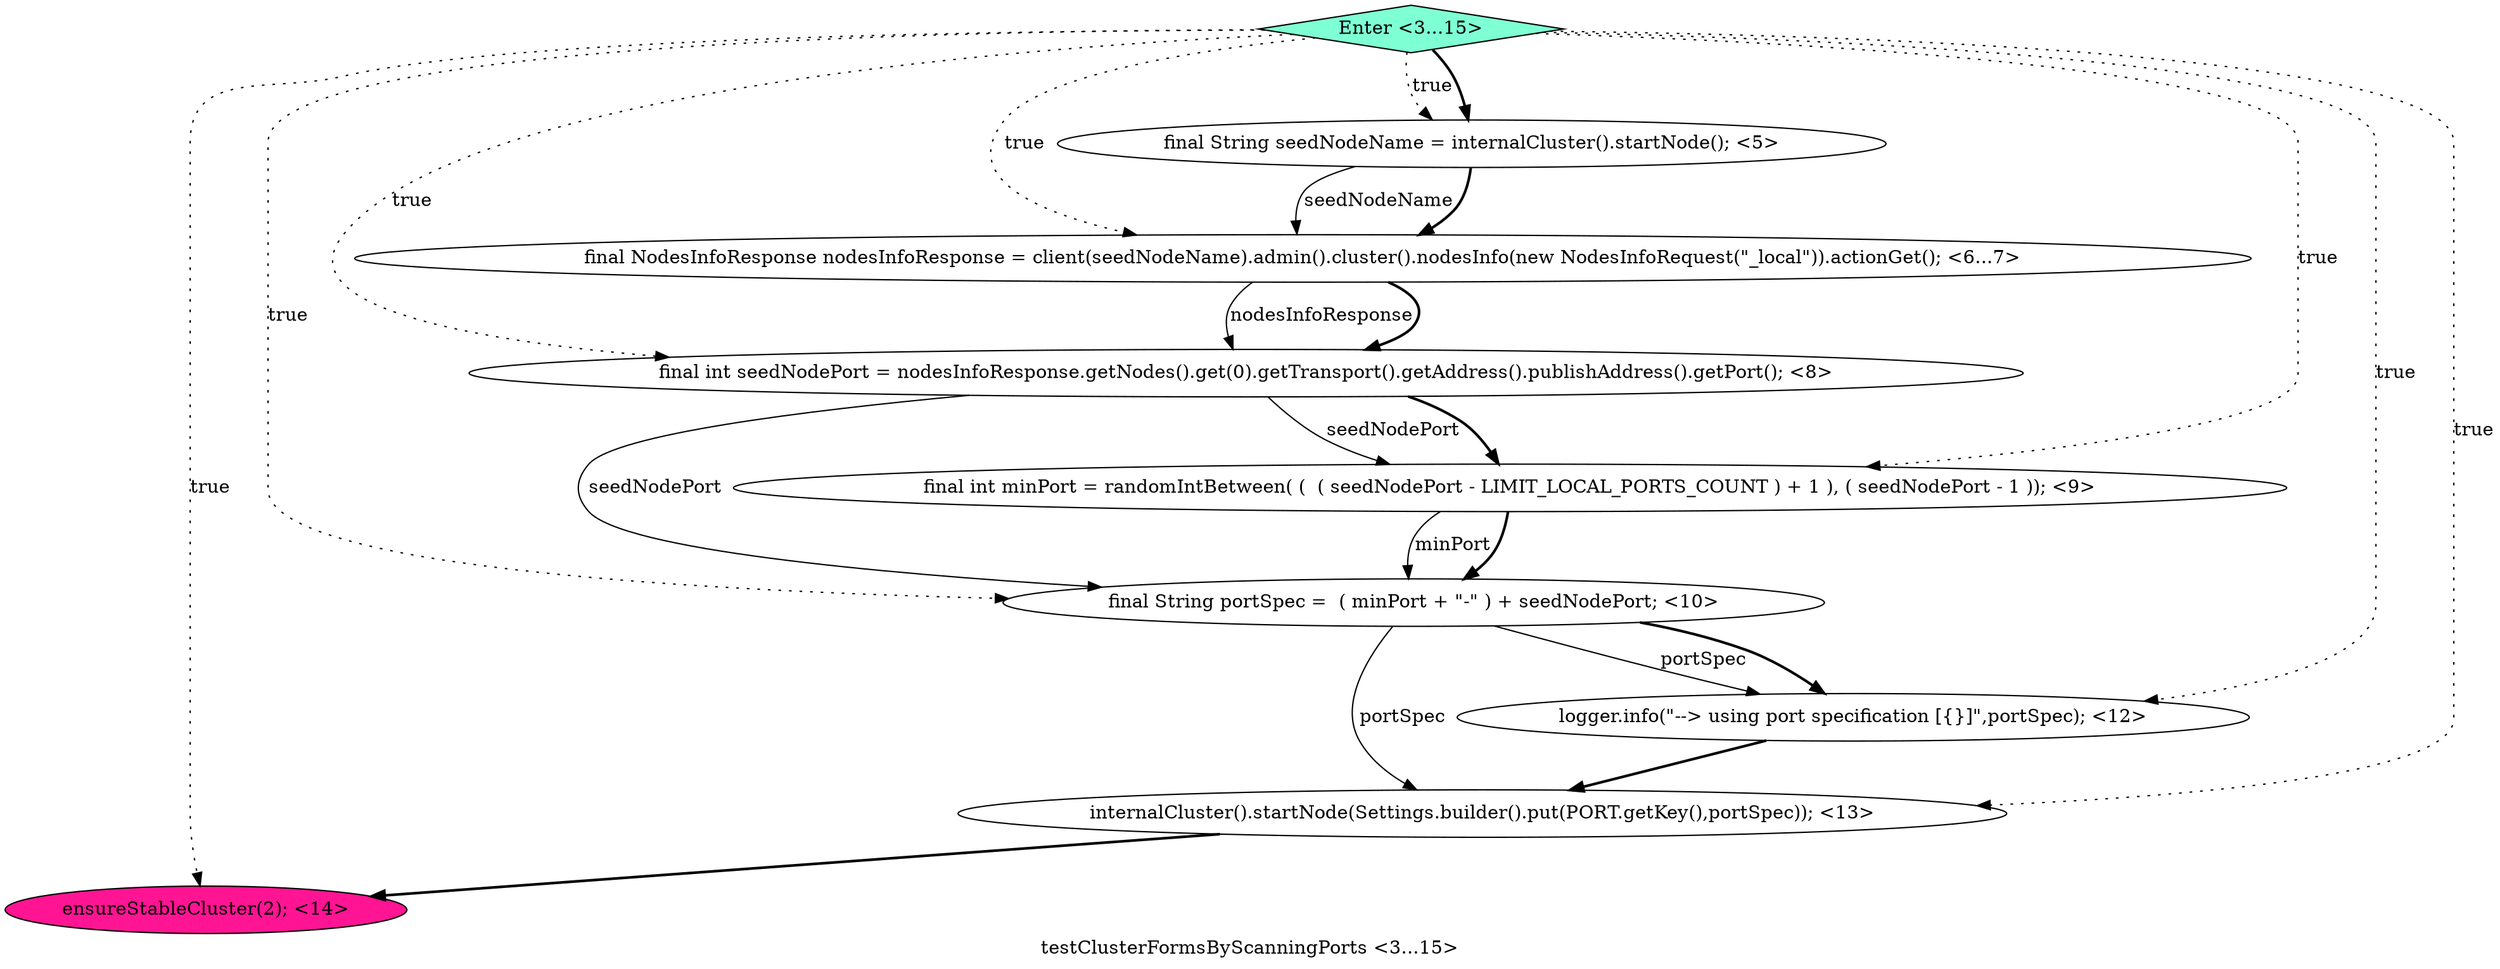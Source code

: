 digraph PDG {
label = "testClusterFormsByScanningPorts <3...15>";
0.4 [style = filled, label = "final String portSpec =  ( minPort + \"-\" ) + seedNodePort; <10>", fillcolor = white, shape = ellipse];
0.5 [style = filled, label = "logger.info(\"--> using port specification [{}]\",portSpec); <12>", fillcolor = white, shape = ellipse];
0.8 [style = filled, label = "Enter <3...15>", fillcolor = aquamarine, shape = diamond];
0.0 [style = filled, label = "final String seedNodeName = internalCluster().startNode(); <5>", fillcolor = white, shape = ellipse];
0.2 [style = filled, label = "final int seedNodePort = nodesInfoResponse.getNodes().get(0).getTransport().getAddress().publishAddress().getPort(); <8>", fillcolor = white, shape = ellipse];
0.6 [style = filled, label = "internalCluster().startNode(Settings.builder().put(PORT.getKey(),portSpec)); <13>", fillcolor = white, shape = ellipse];
0.7 [style = filled, label = "ensureStableCluster(2); <14>", fillcolor = deeppink, shape = ellipse];
0.1 [style = filled, label = "final NodesInfoResponse nodesInfoResponse = client(seedNodeName).admin().cluster().nodesInfo(new NodesInfoRequest(\"_local\")).actionGet(); <6...7>", fillcolor = white, shape = ellipse];
0.3 [style = filled, label = "final int minPort = randomIntBetween( (  ( seedNodePort - LIMIT_LOCAL_PORTS_COUNT ) + 1 ), ( seedNodePort - 1 )); <9>", fillcolor = white, shape = ellipse];
0.0 -> 0.1 [style = solid, label="seedNodeName"];
0.0 -> 0.1 [style = bold, label=""];
0.1 -> 0.2 [style = solid, label="nodesInfoResponse"];
0.1 -> 0.2 [style = bold, label=""];
0.2 -> 0.3 [style = solid, label="seedNodePort"];
0.2 -> 0.3 [style = bold, label=""];
0.2 -> 0.4 [style = solid, label="seedNodePort"];
0.3 -> 0.4 [style = solid, label="minPort"];
0.3 -> 0.4 [style = bold, label=""];
0.4 -> 0.5 [style = solid, label="portSpec"];
0.4 -> 0.5 [style = bold, label=""];
0.4 -> 0.6 [style = solid, label="portSpec"];
0.5 -> 0.6 [style = bold, label=""];
0.6 -> 0.7 [style = bold, label=""];
0.8 -> 0.0 [style = dotted, label="true"];
0.8 -> 0.0 [style = bold, label=""];
0.8 -> 0.1 [style = dotted, label="true"];
0.8 -> 0.2 [style = dotted, label="true"];
0.8 -> 0.3 [style = dotted, label="true"];
0.8 -> 0.4 [style = dotted, label="true"];
0.8 -> 0.5 [style = dotted, label="true"];
0.8 -> 0.6 [style = dotted, label="true"];
0.8 -> 0.7 [style = dotted, label="true"];
}

